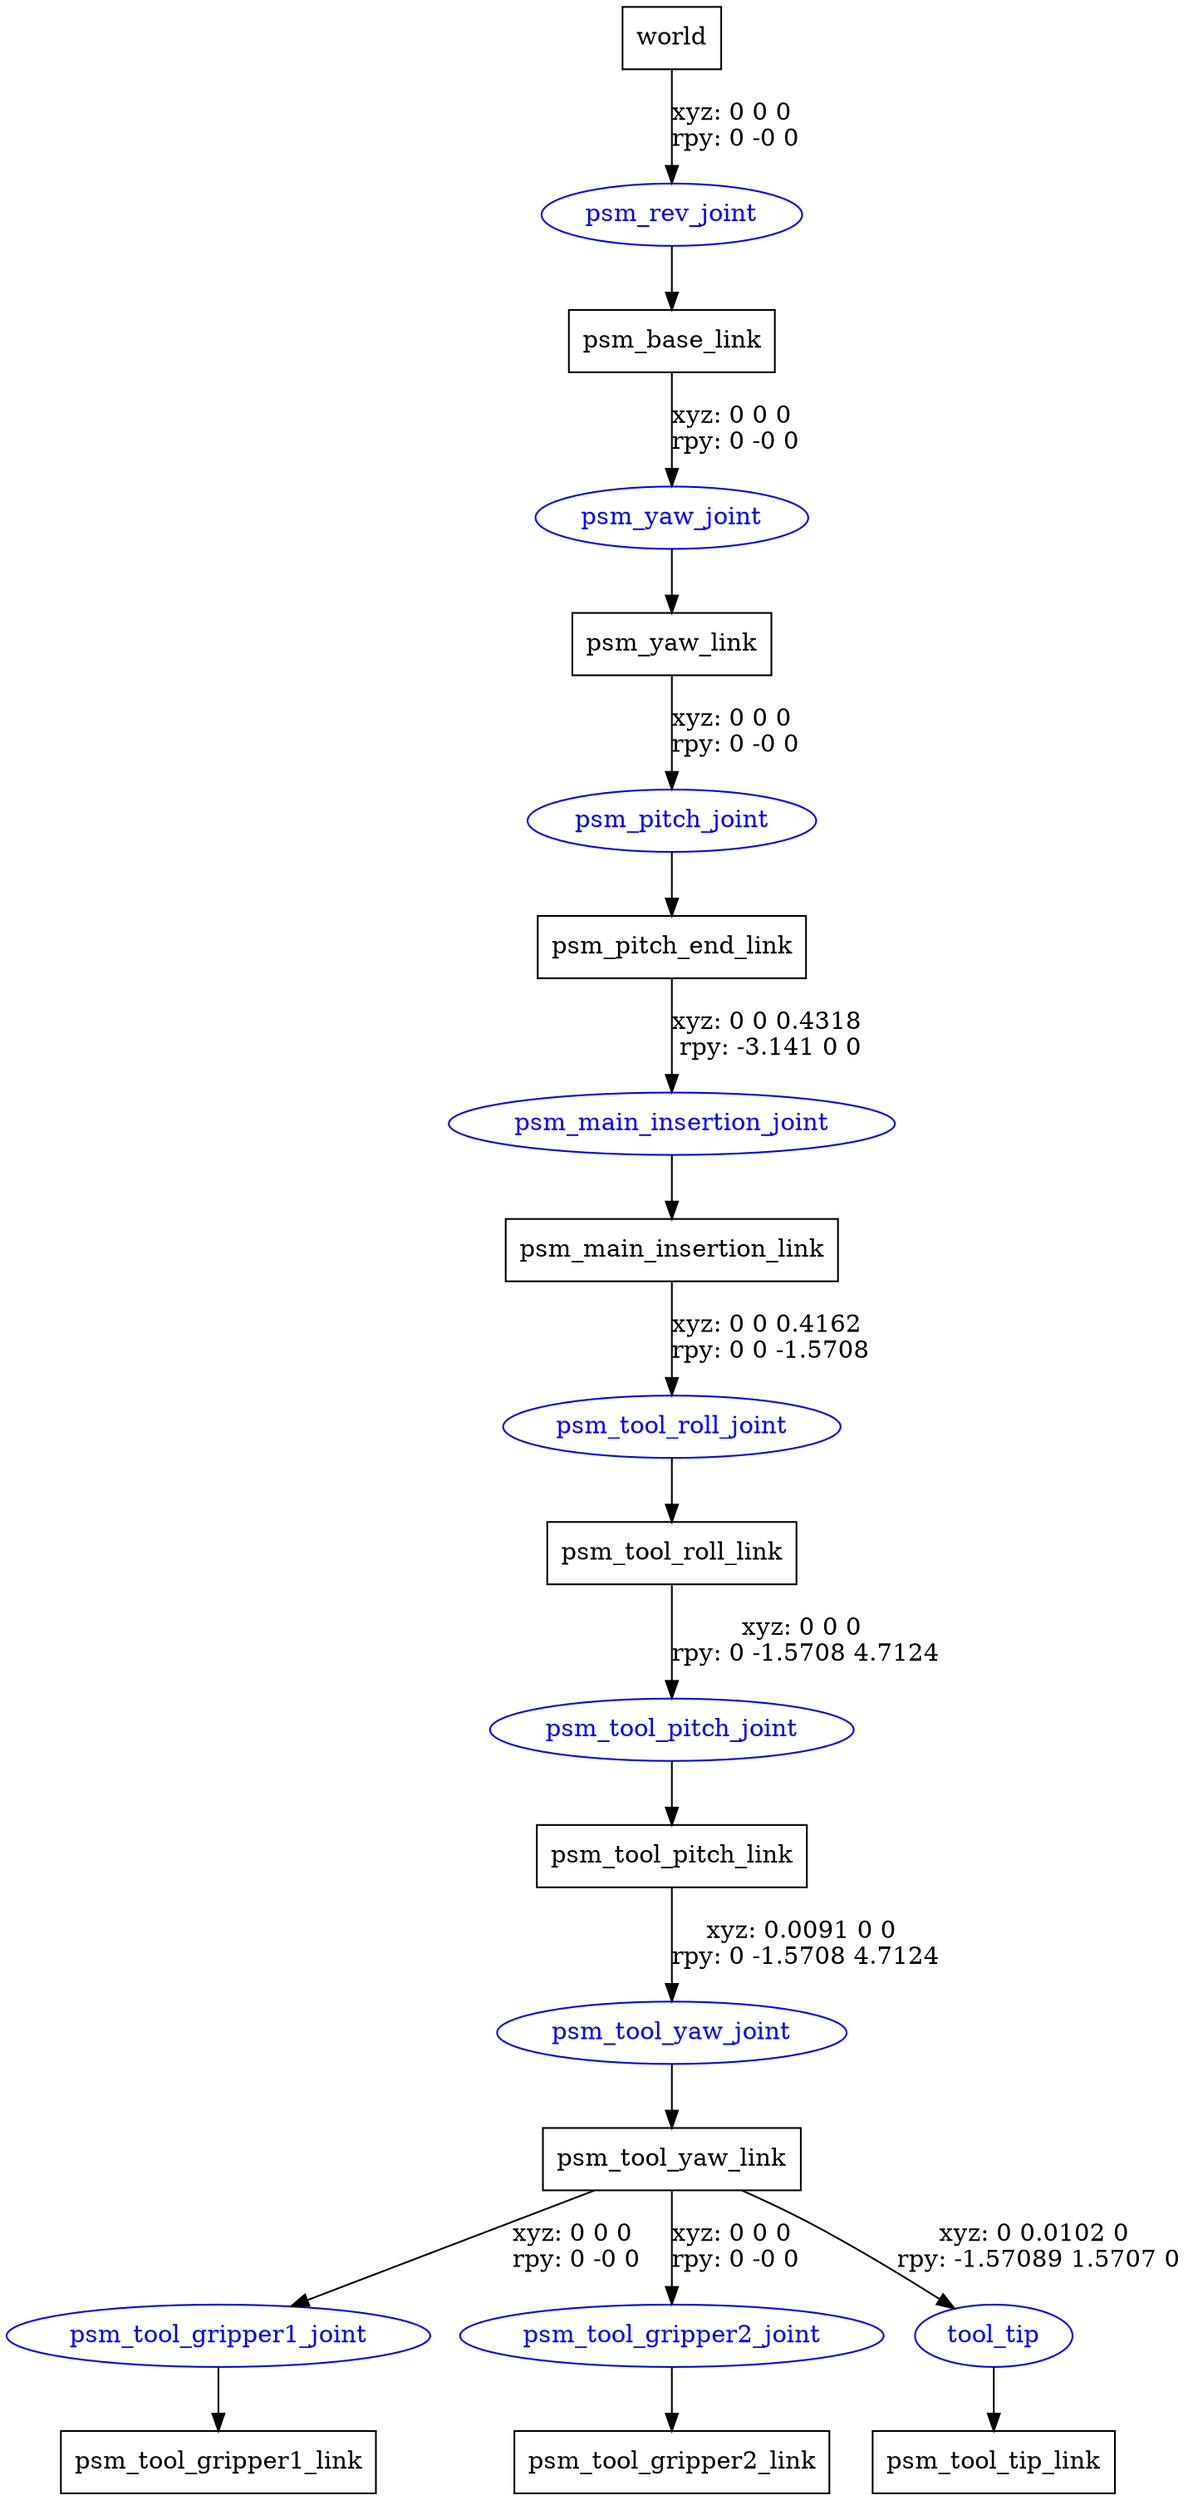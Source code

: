 digraph G {
node [shape=box];
"world" [label="world"];
"psm_base_link" [label="psm_base_link"];
"psm_yaw_link" [label="psm_yaw_link"];
"psm_pitch_end_link" [label="psm_pitch_end_link"];
"psm_main_insertion_link" [label="psm_main_insertion_link"];
"psm_tool_roll_link" [label="psm_tool_roll_link"];
"psm_tool_pitch_link" [label="psm_tool_pitch_link"];
"psm_tool_yaw_link" [label="psm_tool_yaw_link"];
"psm_tool_gripper1_link" [label="psm_tool_gripper1_link"];
"psm_tool_gripper2_link" [label="psm_tool_gripper2_link"];
"psm_tool_tip_link" [label="psm_tool_tip_link"];
node [shape=ellipse, color=blue, fontcolor=blue];
"world" -> "psm_rev_joint" [label="xyz: 0 0 0 \nrpy: 0 -0 0"]
"psm_rev_joint" -> "psm_base_link"
"psm_base_link" -> "psm_yaw_joint" [label="xyz: 0 0 0 \nrpy: 0 -0 0"]
"psm_yaw_joint" -> "psm_yaw_link"
"psm_yaw_link" -> "psm_pitch_joint" [label="xyz: 0 0 0 \nrpy: 0 -0 0"]
"psm_pitch_joint" -> "psm_pitch_end_link"
"psm_pitch_end_link" -> "psm_main_insertion_joint" [label="xyz: 0 0 0.4318 \nrpy: -3.141 0 0"]
"psm_main_insertion_joint" -> "psm_main_insertion_link"
"psm_main_insertion_link" -> "psm_tool_roll_joint" [label="xyz: 0 0 0.4162 \nrpy: 0 0 -1.5708"]
"psm_tool_roll_joint" -> "psm_tool_roll_link"
"psm_tool_roll_link" -> "psm_tool_pitch_joint" [label="xyz: 0 0 0 \nrpy: 0 -1.5708 4.7124"]
"psm_tool_pitch_joint" -> "psm_tool_pitch_link"
"psm_tool_pitch_link" -> "psm_tool_yaw_joint" [label="xyz: 0.0091 0 0 \nrpy: 0 -1.5708 4.7124"]
"psm_tool_yaw_joint" -> "psm_tool_yaw_link"
"psm_tool_yaw_link" -> "psm_tool_gripper1_joint" [label="xyz: 0 0 0 \nrpy: 0 -0 0"]
"psm_tool_gripper1_joint" -> "psm_tool_gripper1_link"
"psm_tool_yaw_link" -> "psm_tool_gripper2_joint" [label="xyz: 0 0 0 \nrpy: 0 -0 0"]
"psm_tool_gripper2_joint" -> "psm_tool_gripper2_link"
"psm_tool_yaw_link" -> "tool_tip" [label="xyz: 0 0.0102 0 \nrpy: -1.57089 1.5707 0"]
"tool_tip" -> "psm_tool_tip_link"
}
